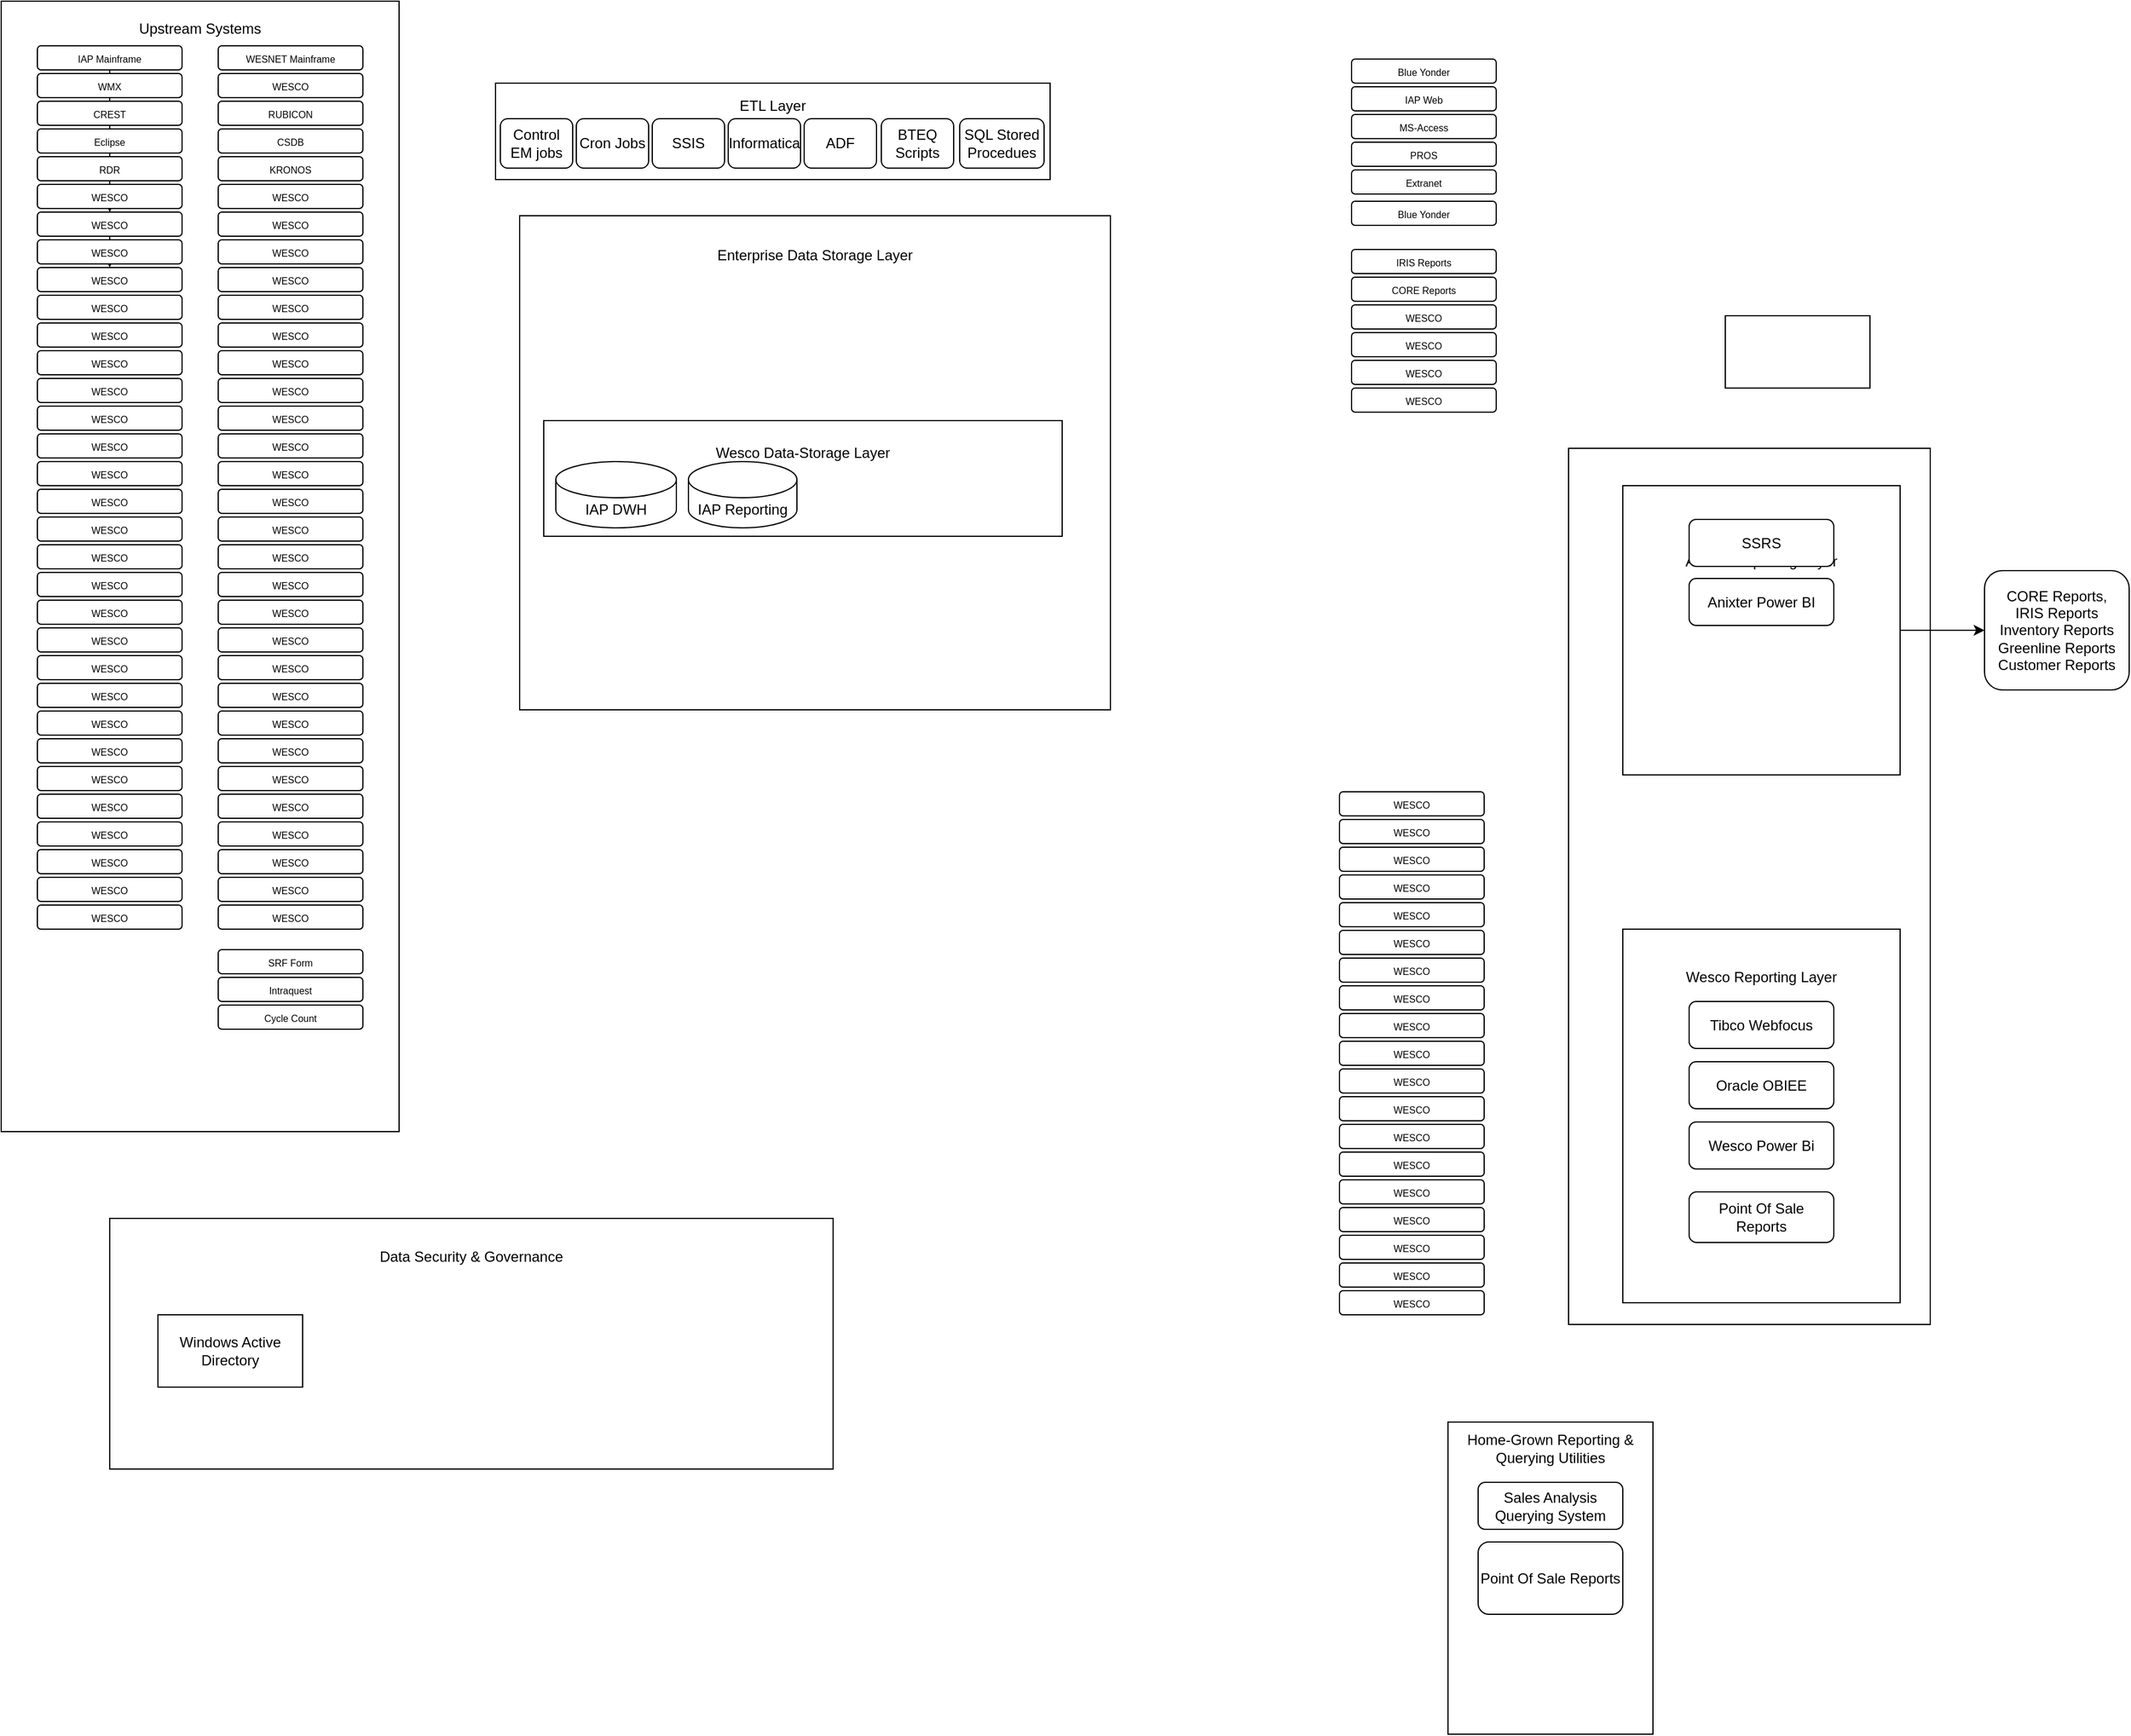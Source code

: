 <mxfile version="21.1.8" type="github">
  <diagram name="Page-1" id="ji-dvn0qjL40lko-ON4k">
    <mxGraphModel dx="2173" dy="845" grid="1" gridSize="10" guides="1" tooltips="1" connect="1" arrows="1" fold="1" page="1" pageScale="1" pageWidth="850" pageHeight="1100" math="0" shadow="0">
      <root>
        <mxCell id="0" />
        <mxCell id="1" parent="0" />
        <mxCell id="LwUS36X5Wv06FeCUHuJ4-10" value="Home-Grown Reporting &amp;amp; Querying Utilities&lt;br&gt;&lt;br&gt;&lt;br&gt;&lt;br&gt;&lt;br&gt;&lt;br&gt;&lt;br&gt;&lt;br&gt;&lt;br&gt;&lt;br&gt;&lt;br&gt;&lt;br&gt;&lt;br&gt;&lt;br&gt;&lt;br&gt;&lt;br&gt;" style="rounded=0;whiteSpace=wrap;html=1;" vertex="1" parent="1">
          <mxGeometry x="1060" y="1221" width="170" height="259" as="geometry" />
        </mxCell>
        <mxCell id="TrwFLLRDorfKgAdVW_bD-265" value="Upstream Systems&lt;br&gt;&lt;br&gt;&lt;br&gt;&lt;br&gt;&lt;br&gt;&lt;br&gt;&lt;br&gt;&lt;br&gt;&lt;br&gt;&lt;br&gt;&lt;br&gt;&lt;br&gt;&lt;br&gt;&lt;br&gt;&lt;br&gt;&lt;br&gt;&lt;br&gt;&lt;br&gt;&lt;br&gt;&lt;br&gt;&lt;br&gt;&lt;br&gt;&lt;br&gt;&lt;br&gt;&lt;br&gt;&lt;br&gt;&lt;br&gt;&lt;br&gt;&lt;br&gt;&lt;br&gt;&lt;br&gt;&lt;br&gt;&lt;br&gt;&lt;br&gt;&lt;br&gt;&lt;br&gt;&lt;br&gt;&lt;br&gt;&lt;br&gt;&lt;br&gt;&lt;br&gt;&lt;br&gt;&lt;br&gt;&lt;br&gt;&lt;br&gt;&lt;br&gt;&lt;br&gt;&lt;br&gt;&lt;br&gt;&lt;br&gt;&lt;br&gt;&lt;br&gt;&lt;br&gt;&lt;br&gt;&lt;br&gt;&lt;br&gt;&lt;br&gt;&lt;br&gt;&lt;br&gt;&lt;br&gt;&lt;br&gt;&lt;br&gt;&lt;br&gt;" style="rounded=0;whiteSpace=wrap;html=1;" parent="1" vertex="1">
          <mxGeometry x="-140" y="42" width="330" height="938" as="geometry" />
        </mxCell>
        <mxCell id="TrwFLLRDorfKgAdVW_bD-64" value="" style="edgeStyle=orthogonalEdgeStyle;rounded=0;orthogonalLoop=1;jettySize=auto;html=1;" parent="1" source="sN8kw6bikd-ZLt6cQEY8-3" target="TrwFLLRDorfKgAdVW_bD-6" edge="1">
          <mxGeometry relative="1" as="geometry" />
        </mxCell>
        <mxCell id="sN8kw6bikd-ZLt6cQEY8-3" value="&lt;font style=&quot;font-size: 8px;&quot;&gt;IAP Mainframe&lt;/font&gt;" style="rounded=1;whiteSpace=wrap;html=1;" parent="1" vertex="1">
          <mxGeometry x="-110" y="79" width="120" height="20" as="geometry" />
        </mxCell>
        <mxCell id="TrwFLLRDorfKgAdVW_bD-1" value="&lt;font style=&quot;font-size: 8px;&quot;&gt;WMX&lt;/font&gt;" style="rounded=1;whiteSpace=wrap;html=1;" parent="1" vertex="1">
          <mxGeometry x="-110" y="102" width="120" height="20" as="geometry" />
        </mxCell>
        <mxCell id="TrwFLLRDorfKgAdVW_bD-65" value="" style="edgeStyle=orthogonalEdgeStyle;rounded=0;orthogonalLoop=1;jettySize=auto;html=1;" parent="1" source="TrwFLLRDorfKgAdVW_bD-2" target="TrwFLLRDorfKgAdVW_bD-8" edge="1">
          <mxGeometry relative="1" as="geometry" />
        </mxCell>
        <mxCell id="TrwFLLRDorfKgAdVW_bD-2" value="&lt;font style=&quot;font-size: 8px;&quot;&gt;CREST&lt;/font&gt;" style="rounded=1;whiteSpace=wrap;html=1;" parent="1" vertex="1">
          <mxGeometry x="-110" y="125" width="120" height="20" as="geometry" />
        </mxCell>
        <mxCell id="TrwFLLRDorfKgAdVW_bD-3" value="&lt;font style=&quot;font-size: 8px;&quot;&gt;Eclipse&lt;/font&gt;" style="rounded=1;whiteSpace=wrap;html=1;" parent="1" vertex="1">
          <mxGeometry x="-110" y="148" width="120" height="20" as="geometry" />
        </mxCell>
        <mxCell id="TrwFLLRDorfKgAdVW_bD-4" value="&lt;font style=&quot;font-size: 8px;&quot;&gt;RDR&lt;/font&gt;" style="rounded=1;whiteSpace=wrap;html=1;" parent="1" vertex="1">
          <mxGeometry x="-110" y="171" width="120" height="20" as="geometry" />
        </mxCell>
        <mxCell id="TrwFLLRDorfKgAdVW_bD-5" value="&lt;font style=&quot;font-size: 8px;&quot;&gt;WESCO&lt;/font&gt;" style="rounded=1;whiteSpace=wrap;html=1;" parent="1" vertex="1">
          <mxGeometry x="-110" y="194" width="120" height="20" as="geometry" />
        </mxCell>
        <mxCell id="TrwFLLRDorfKgAdVW_bD-6" value="&lt;font style=&quot;font-size: 8px;&quot;&gt;WESCO&lt;/font&gt;" style="rounded=1;whiteSpace=wrap;html=1;" parent="1" vertex="1">
          <mxGeometry x="-110" y="217" width="120" height="20" as="geometry" />
        </mxCell>
        <mxCell id="TrwFLLRDorfKgAdVW_bD-7" value="&lt;font style=&quot;font-size: 8px;&quot;&gt;WESCO&lt;/font&gt;" style="rounded=1;whiteSpace=wrap;html=1;" parent="1" vertex="1">
          <mxGeometry x="-110" y="240" width="120" height="20" as="geometry" />
        </mxCell>
        <mxCell id="TrwFLLRDorfKgAdVW_bD-8" value="&lt;font style=&quot;font-size: 8px;&quot;&gt;WESCO&lt;/font&gt;" style="rounded=1;whiteSpace=wrap;html=1;" parent="1" vertex="1">
          <mxGeometry x="-110" y="263" width="120" height="20" as="geometry" />
        </mxCell>
        <mxCell id="TrwFLLRDorfKgAdVW_bD-9" value="&lt;font style=&quot;font-size: 8px;&quot;&gt;WESCO&lt;/font&gt;" style="rounded=1;whiteSpace=wrap;html=1;" parent="1" vertex="1">
          <mxGeometry x="-110" y="286" width="120" height="20" as="geometry" />
        </mxCell>
        <mxCell id="TrwFLLRDorfKgAdVW_bD-10" value="&lt;font style=&quot;font-size: 8px;&quot;&gt;WESCO&lt;/font&gt;" style="rounded=1;whiteSpace=wrap;html=1;" parent="1" vertex="1">
          <mxGeometry x="-110" y="309" width="120" height="20" as="geometry" />
        </mxCell>
        <mxCell id="TrwFLLRDorfKgAdVW_bD-11" value="&lt;font style=&quot;font-size: 8px;&quot;&gt;WESCO&lt;/font&gt;" style="rounded=1;whiteSpace=wrap;html=1;" parent="1" vertex="1">
          <mxGeometry x="-110" y="332" width="120" height="20" as="geometry" />
        </mxCell>
        <mxCell id="TrwFLLRDorfKgAdVW_bD-12" value="&lt;font style=&quot;font-size: 8px;&quot;&gt;WESCO&lt;/font&gt;" style="rounded=1;whiteSpace=wrap;html=1;" parent="1" vertex="1">
          <mxGeometry x="-110" y="355" width="120" height="20" as="geometry" />
        </mxCell>
        <mxCell id="TrwFLLRDorfKgAdVW_bD-13" value="&lt;font style=&quot;font-size: 8px;&quot;&gt;WESCO&lt;/font&gt;" style="rounded=1;whiteSpace=wrap;html=1;" parent="1" vertex="1">
          <mxGeometry x="-110" y="378" width="120" height="20" as="geometry" />
        </mxCell>
        <mxCell id="TrwFLLRDorfKgAdVW_bD-14" value="&lt;font style=&quot;font-size: 8px;&quot;&gt;WESCO&lt;/font&gt;" style="rounded=1;whiteSpace=wrap;html=1;" parent="1" vertex="1">
          <mxGeometry x="-110" y="401" width="120" height="20" as="geometry" />
        </mxCell>
        <mxCell id="TrwFLLRDorfKgAdVW_bD-15" value="&lt;font style=&quot;font-size: 8px;&quot;&gt;WESCO&lt;/font&gt;" style="rounded=1;whiteSpace=wrap;html=1;" parent="1" vertex="1">
          <mxGeometry x="-110" y="424" width="120" height="20" as="geometry" />
        </mxCell>
        <mxCell id="TrwFLLRDorfKgAdVW_bD-16" value="&lt;font style=&quot;font-size: 8px;&quot;&gt;WESCO&lt;/font&gt;" style="rounded=1;whiteSpace=wrap;html=1;" parent="1" vertex="1">
          <mxGeometry x="-110" y="447" width="120" height="20" as="geometry" />
        </mxCell>
        <mxCell id="TrwFLLRDorfKgAdVW_bD-17" value="&lt;font style=&quot;font-size: 8px;&quot;&gt;WESCO&lt;/font&gt;" style="rounded=1;whiteSpace=wrap;html=1;" parent="1" vertex="1">
          <mxGeometry x="-110" y="470" width="120" height="20" as="geometry" />
        </mxCell>
        <mxCell id="TrwFLLRDorfKgAdVW_bD-18" value="&lt;font style=&quot;font-size: 8px;&quot;&gt;WESCO&lt;/font&gt;" style="rounded=1;whiteSpace=wrap;html=1;" parent="1" vertex="1">
          <mxGeometry x="-110" y="493" width="120" height="20" as="geometry" />
        </mxCell>
        <mxCell id="TrwFLLRDorfKgAdVW_bD-19" value="&lt;font style=&quot;font-size: 8px;&quot;&gt;WESCO&lt;/font&gt;" style="rounded=1;whiteSpace=wrap;html=1;" parent="1" vertex="1">
          <mxGeometry x="-110" y="516" width="120" height="20" as="geometry" />
        </mxCell>
        <mxCell id="TrwFLLRDorfKgAdVW_bD-20" value="&lt;font style=&quot;font-size: 8px;&quot;&gt;WESCO&lt;/font&gt;" style="rounded=1;whiteSpace=wrap;html=1;" parent="1" vertex="1">
          <mxGeometry x="-110" y="539" width="120" height="20" as="geometry" />
        </mxCell>
        <mxCell id="TrwFLLRDorfKgAdVW_bD-21" value="&lt;font style=&quot;font-size: 8px;&quot;&gt;WESCO&lt;/font&gt;" style="rounded=1;whiteSpace=wrap;html=1;" parent="1" vertex="1">
          <mxGeometry x="-110" y="562" width="120" height="20" as="geometry" />
        </mxCell>
        <mxCell id="TrwFLLRDorfKgAdVW_bD-22" value="&lt;font style=&quot;font-size: 8px;&quot;&gt;WESCO&lt;/font&gt;" style="rounded=1;whiteSpace=wrap;html=1;" parent="1" vertex="1">
          <mxGeometry x="-110" y="585" width="120" height="20" as="geometry" />
        </mxCell>
        <mxCell id="TrwFLLRDorfKgAdVW_bD-23" value="&lt;font style=&quot;font-size: 8px;&quot;&gt;WESCO&lt;/font&gt;" style="rounded=1;whiteSpace=wrap;html=1;" parent="1" vertex="1">
          <mxGeometry x="-110" y="608" width="120" height="20" as="geometry" />
        </mxCell>
        <mxCell id="TrwFLLRDorfKgAdVW_bD-24" value="&lt;font style=&quot;font-size: 8px;&quot;&gt;WESCO&lt;/font&gt;" style="rounded=1;whiteSpace=wrap;html=1;" parent="1" vertex="1">
          <mxGeometry x="-110" y="631" width="120" height="20" as="geometry" />
        </mxCell>
        <mxCell id="TrwFLLRDorfKgAdVW_bD-25" value="&lt;font style=&quot;font-size: 8px;&quot;&gt;WESCO&lt;/font&gt;" style="rounded=1;whiteSpace=wrap;html=1;" parent="1" vertex="1">
          <mxGeometry x="-110" y="654" width="120" height="20" as="geometry" />
        </mxCell>
        <mxCell id="TrwFLLRDorfKgAdVW_bD-26" value="&lt;font style=&quot;font-size: 8px;&quot;&gt;WESCO&lt;/font&gt;" style="rounded=1;whiteSpace=wrap;html=1;" parent="1" vertex="1">
          <mxGeometry x="-110" y="677" width="120" height="20" as="geometry" />
        </mxCell>
        <mxCell id="TrwFLLRDorfKgAdVW_bD-27" value="&lt;font style=&quot;font-size: 8px;&quot;&gt;WESCO&lt;/font&gt;" style="rounded=1;whiteSpace=wrap;html=1;" parent="1" vertex="1">
          <mxGeometry x="-110" y="700" width="120" height="20" as="geometry" />
        </mxCell>
        <mxCell id="TrwFLLRDorfKgAdVW_bD-28" value="&lt;font style=&quot;font-size: 8px;&quot;&gt;WESCO&lt;/font&gt;" style="rounded=1;whiteSpace=wrap;html=1;" parent="1" vertex="1">
          <mxGeometry x="-110" y="723" width="120" height="20" as="geometry" />
        </mxCell>
        <mxCell id="TrwFLLRDorfKgAdVW_bD-29" value="&lt;font style=&quot;font-size: 8px;&quot;&gt;WESCO&lt;/font&gt;" style="rounded=1;whiteSpace=wrap;html=1;" parent="1" vertex="1">
          <mxGeometry x="-110" y="746" width="120" height="20" as="geometry" />
        </mxCell>
        <mxCell id="TrwFLLRDorfKgAdVW_bD-30" value="&lt;font style=&quot;font-size: 8px;&quot;&gt;WESCO&lt;/font&gt;" style="rounded=1;whiteSpace=wrap;html=1;" parent="1" vertex="1">
          <mxGeometry x="-110" y="769" width="120" height="20" as="geometry" />
        </mxCell>
        <mxCell id="TrwFLLRDorfKgAdVW_bD-31" value="&lt;font style=&quot;font-size: 8px;&quot;&gt;WESCO&lt;/font&gt;" style="rounded=1;whiteSpace=wrap;html=1;" parent="1" vertex="1">
          <mxGeometry x="-110" y="792" width="120" height="20" as="geometry" />
        </mxCell>
        <mxCell id="TrwFLLRDorfKgAdVW_bD-32" value="&lt;font style=&quot;font-size: 8px;&quot;&gt;WESNET Mainframe&lt;/font&gt;" style="rounded=1;whiteSpace=wrap;html=1;" parent="1" vertex="1">
          <mxGeometry x="40" y="79" width="120" height="20" as="geometry" />
        </mxCell>
        <mxCell id="TrwFLLRDorfKgAdVW_bD-33" value="&lt;font style=&quot;font-size: 8px;&quot;&gt;WESCO&lt;/font&gt;" style="rounded=1;whiteSpace=wrap;html=1;" parent="1" vertex="1">
          <mxGeometry x="40" y="102" width="120" height="20" as="geometry" />
        </mxCell>
        <mxCell id="TrwFLLRDorfKgAdVW_bD-34" value="&lt;font style=&quot;font-size: 8px;&quot;&gt;RUBICON&lt;/font&gt;" style="rounded=1;whiteSpace=wrap;html=1;" parent="1" vertex="1">
          <mxGeometry x="40" y="125" width="120" height="20" as="geometry" />
        </mxCell>
        <mxCell id="TrwFLLRDorfKgAdVW_bD-35" value="&lt;font style=&quot;font-size: 8px;&quot;&gt;CSDB&lt;/font&gt;" style="rounded=1;whiteSpace=wrap;html=1;" parent="1" vertex="1">
          <mxGeometry x="40" y="148" width="120" height="20" as="geometry" />
        </mxCell>
        <mxCell id="TrwFLLRDorfKgAdVW_bD-36" value="&lt;font style=&quot;font-size: 8px;&quot;&gt;KRONOS&lt;/font&gt;" style="rounded=1;whiteSpace=wrap;html=1;" parent="1" vertex="1">
          <mxGeometry x="40" y="171" width="120" height="20" as="geometry" />
        </mxCell>
        <mxCell id="TrwFLLRDorfKgAdVW_bD-37" value="&lt;font style=&quot;font-size: 8px;&quot;&gt;WESCO&lt;/font&gt;" style="rounded=1;whiteSpace=wrap;html=1;" parent="1" vertex="1">
          <mxGeometry x="40" y="194" width="120" height="20" as="geometry" />
        </mxCell>
        <mxCell id="TrwFLLRDorfKgAdVW_bD-38" value="&lt;font style=&quot;font-size: 8px;&quot;&gt;WESCO&lt;/font&gt;" style="rounded=1;whiteSpace=wrap;html=1;" parent="1" vertex="1">
          <mxGeometry x="40" y="217" width="120" height="20" as="geometry" />
        </mxCell>
        <mxCell id="TrwFLLRDorfKgAdVW_bD-39" value="&lt;font style=&quot;font-size: 8px;&quot;&gt;WESCO&lt;/font&gt;" style="rounded=1;whiteSpace=wrap;html=1;" parent="1" vertex="1">
          <mxGeometry x="40" y="240" width="120" height="20" as="geometry" />
        </mxCell>
        <mxCell id="TrwFLLRDorfKgAdVW_bD-40" value="&lt;font style=&quot;font-size: 8px;&quot;&gt;WESCO&lt;/font&gt;" style="rounded=1;whiteSpace=wrap;html=1;" parent="1" vertex="1">
          <mxGeometry x="40" y="263" width="120" height="20" as="geometry" />
        </mxCell>
        <mxCell id="TrwFLLRDorfKgAdVW_bD-41" value="&lt;font style=&quot;font-size: 8px;&quot;&gt;WESCO&lt;/font&gt;" style="rounded=1;whiteSpace=wrap;html=1;" parent="1" vertex="1">
          <mxGeometry x="40" y="286" width="120" height="20" as="geometry" />
        </mxCell>
        <mxCell id="TrwFLLRDorfKgAdVW_bD-42" value="&lt;font style=&quot;font-size: 8px;&quot;&gt;WESCO&lt;/font&gt;" style="rounded=1;whiteSpace=wrap;html=1;" parent="1" vertex="1">
          <mxGeometry x="40" y="309" width="120" height="20" as="geometry" />
        </mxCell>
        <mxCell id="TrwFLLRDorfKgAdVW_bD-43" value="&lt;font style=&quot;font-size: 8px;&quot;&gt;WESCO&lt;/font&gt;" style="rounded=1;whiteSpace=wrap;html=1;" parent="1" vertex="1">
          <mxGeometry x="40" y="332" width="120" height="20" as="geometry" />
        </mxCell>
        <mxCell id="TrwFLLRDorfKgAdVW_bD-44" value="&lt;font style=&quot;font-size: 8px;&quot;&gt;WESCO&lt;/font&gt;" style="rounded=1;whiteSpace=wrap;html=1;" parent="1" vertex="1">
          <mxGeometry x="40" y="355" width="120" height="20" as="geometry" />
        </mxCell>
        <mxCell id="TrwFLLRDorfKgAdVW_bD-45" value="&lt;font style=&quot;font-size: 8px;&quot;&gt;WESCO&lt;/font&gt;" style="rounded=1;whiteSpace=wrap;html=1;" parent="1" vertex="1">
          <mxGeometry x="40" y="378" width="120" height="20" as="geometry" />
        </mxCell>
        <mxCell id="TrwFLLRDorfKgAdVW_bD-46" value="&lt;font style=&quot;font-size: 8px;&quot;&gt;WESCO&lt;/font&gt;" style="rounded=1;whiteSpace=wrap;html=1;" parent="1" vertex="1">
          <mxGeometry x="40" y="401" width="120" height="20" as="geometry" />
        </mxCell>
        <mxCell id="TrwFLLRDorfKgAdVW_bD-47" value="&lt;font style=&quot;font-size: 8px;&quot;&gt;WESCO&lt;/font&gt;" style="rounded=1;whiteSpace=wrap;html=1;" parent="1" vertex="1">
          <mxGeometry x="40" y="424" width="120" height="20" as="geometry" />
        </mxCell>
        <mxCell id="TrwFLLRDorfKgAdVW_bD-48" value="&lt;font style=&quot;font-size: 8px;&quot;&gt;WESCO&lt;/font&gt;" style="rounded=1;whiteSpace=wrap;html=1;" parent="1" vertex="1">
          <mxGeometry x="40" y="447" width="120" height="20" as="geometry" />
        </mxCell>
        <mxCell id="TrwFLLRDorfKgAdVW_bD-49" value="&lt;font style=&quot;font-size: 8px;&quot;&gt;WESCO&lt;/font&gt;" style="rounded=1;whiteSpace=wrap;html=1;" parent="1" vertex="1">
          <mxGeometry x="40" y="470" width="120" height="20" as="geometry" />
        </mxCell>
        <mxCell id="TrwFLLRDorfKgAdVW_bD-50" value="&lt;font style=&quot;font-size: 8px;&quot;&gt;WESCO&lt;/font&gt;" style="rounded=1;whiteSpace=wrap;html=1;" parent="1" vertex="1">
          <mxGeometry x="40" y="493" width="120" height="20" as="geometry" />
        </mxCell>
        <mxCell id="TrwFLLRDorfKgAdVW_bD-51" value="&lt;font style=&quot;font-size: 8px;&quot;&gt;WESCO&lt;/font&gt;" style="rounded=1;whiteSpace=wrap;html=1;" parent="1" vertex="1">
          <mxGeometry x="40" y="516" width="120" height="20" as="geometry" />
        </mxCell>
        <mxCell id="TrwFLLRDorfKgAdVW_bD-52" value="&lt;font style=&quot;font-size: 8px;&quot;&gt;WESCO&lt;/font&gt;" style="rounded=1;whiteSpace=wrap;html=1;" parent="1" vertex="1">
          <mxGeometry x="40" y="539" width="120" height="20" as="geometry" />
        </mxCell>
        <mxCell id="TrwFLLRDorfKgAdVW_bD-53" value="&lt;font style=&quot;font-size: 8px;&quot;&gt;WESCO&lt;/font&gt;" style="rounded=1;whiteSpace=wrap;html=1;" parent="1" vertex="1">
          <mxGeometry x="40" y="562" width="120" height="20" as="geometry" />
        </mxCell>
        <mxCell id="TrwFLLRDorfKgAdVW_bD-54" value="&lt;font style=&quot;font-size: 8px;&quot;&gt;WESCO&lt;/font&gt;" style="rounded=1;whiteSpace=wrap;html=1;" parent="1" vertex="1">
          <mxGeometry x="40" y="585" width="120" height="20" as="geometry" />
        </mxCell>
        <mxCell id="TrwFLLRDorfKgAdVW_bD-55" value="&lt;font style=&quot;font-size: 8px;&quot;&gt;WESCO&lt;/font&gt;" style="rounded=1;whiteSpace=wrap;html=1;" parent="1" vertex="1">
          <mxGeometry x="40" y="608" width="120" height="20" as="geometry" />
        </mxCell>
        <mxCell id="TrwFLLRDorfKgAdVW_bD-56" value="&lt;font style=&quot;font-size: 8px;&quot;&gt;WESCO&lt;/font&gt;" style="rounded=1;whiteSpace=wrap;html=1;" parent="1" vertex="1">
          <mxGeometry x="40" y="631" width="120" height="20" as="geometry" />
        </mxCell>
        <mxCell id="TrwFLLRDorfKgAdVW_bD-57" value="&lt;font style=&quot;font-size: 8px;&quot;&gt;WESCO&lt;/font&gt;" style="rounded=1;whiteSpace=wrap;html=1;" parent="1" vertex="1">
          <mxGeometry x="40" y="654" width="120" height="20" as="geometry" />
        </mxCell>
        <mxCell id="TrwFLLRDorfKgAdVW_bD-58" value="&lt;font style=&quot;font-size: 8px;&quot;&gt;WESCO&lt;/font&gt;" style="rounded=1;whiteSpace=wrap;html=1;" parent="1" vertex="1">
          <mxGeometry x="40" y="677" width="120" height="20" as="geometry" />
        </mxCell>
        <mxCell id="TrwFLLRDorfKgAdVW_bD-59" value="&lt;font style=&quot;font-size: 8px;&quot;&gt;WESCO&lt;/font&gt;" style="rounded=1;whiteSpace=wrap;html=1;" parent="1" vertex="1">
          <mxGeometry x="40" y="700" width="120" height="20" as="geometry" />
        </mxCell>
        <mxCell id="TrwFLLRDorfKgAdVW_bD-60" value="&lt;font style=&quot;font-size: 8px;&quot;&gt;WESCO&lt;/font&gt;" style="rounded=1;whiteSpace=wrap;html=1;" parent="1" vertex="1">
          <mxGeometry x="40" y="723" width="120" height="20" as="geometry" />
        </mxCell>
        <mxCell id="TrwFLLRDorfKgAdVW_bD-61" value="&lt;font style=&quot;font-size: 8px;&quot;&gt;WESCO&lt;/font&gt;" style="rounded=1;whiteSpace=wrap;html=1;" parent="1" vertex="1">
          <mxGeometry x="40" y="746" width="120" height="20" as="geometry" />
        </mxCell>
        <mxCell id="TrwFLLRDorfKgAdVW_bD-62" value="&lt;font style=&quot;font-size: 8px;&quot;&gt;WESCO&lt;/font&gt;" style="rounded=1;whiteSpace=wrap;html=1;" parent="1" vertex="1">
          <mxGeometry x="40" y="769" width="120" height="20" as="geometry" />
        </mxCell>
        <mxCell id="TrwFLLRDorfKgAdVW_bD-63" value="&lt;font style=&quot;font-size: 8px;&quot;&gt;WESCO&lt;/font&gt;" style="rounded=1;whiteSpace=wrap;html=1;" parent="1" vertex="1">
          <mxGeometry x="40" y="792" width="120" height="20" as="geometry" />
        </mxCell>
        <mxCell id="TrwFLLRDorfKgAdVW_bD-196" value="&lt;font style=&quot;font-size: 8px;&quot;&gt;Blue Yonder&lt;/font&gt;" style="rounded=1;whiteSpace=wrap;html=1;" parent="1" vertex="1">
          <mxGeometry x="980" y="90" width="120" height="20" as="geometry" />
        </mxCell>
        <mxCell id="TrwFLLRDorfKgAdVW_bD-197" value="&lt;font style=&quot;font-size: 8px;&quot;&gt;IAP Web&lt;/font&gt;" style="rounded=1;whiteSpace=wrap;html=1;" parent="1" vertex="1">
          <mxGeometry x="980" y="113" width="120" height="20" as="geometry" />
        </mxCell>
        <mxCell id="TrwFLLRDorfKgAdVW_bD-198" value="&lt;font style=&quot;font-size: 8px;&quot;&gt;MS-Access&lt;/font&gt;" style="rounded=1;whiteSpace=wrap;html=1;" parent="1" vertex="1">
          <mxGeometry x="980" y="136" width="120" height="20" as="geometry" />
        </mxCell>
        <mxCell id="TrwFLLRDorfKgAdVW_bD-199" value="&lt;font style=&quot;font-size: 8px;&quot;&gt;PROS&lt;/font&gt;" style="rounded=1;whiteSpace=wrap;html=1;" parent="1" vertex="1">
          <mxGeometry x="980" y="159" width="120" height="20" as="geometry" />
        </mxCell>
        <mxCell id="TrwFLLRDorfKgAdVW_bD-200" value="&lt;font style=&quot;font-size: 8px;&quot;&gt;Extranet&lt;/font&gt;" style="rounded=1;whiteSpace=wrap;html=1;" parent="1" vertex="1">
          <mxGeometry x="980" y="182" width="120" height="20" as="geometry" />
        </mxCell>
        <mxCell id="TrwFLLRDorfKgAdVW_bD-201" value="&lt;font style=&quot;font-size: 8px;&quot;&gt;SRF Form&lt;/font&gt;" style="rounded=1;whiteSpace=wrap;html=1;" parent="1" vertex="1">
          <mxGeometry x="40" y="829" width="120" height="20" as="geometry" />
        </mxCell>
        <mxCell id="TrwFLLRDorfKgAdVW_bD-202" value="&lt;font style=&quot;font-size: 8px;&quot;&gt;Intraquest&lt;/font&gt;" style="rounded=1;whiteSpace=wrap;html=1;" parent="1" vertex="1">
          <mxGeometry x="40" y="852" width="120" height="20" as="geometry" />
        </mxCell>
        <mxCell id="TrwFLLRDorfKgAdVW_bD-203" value="&lt;font style=&quot;font-size: 8px;&quot;&gt;Cycle Count&lt;/font&gt;" style="rounded=1;whiteSpace=wrap;html=1;" parent="1" vertex="1">
          <mxGeometry x="40" y="875" width="120" height="20" as="geometry" />
        </mxCell>
        <object label="&lt;font style=&quot;font-size: 8px;&quot;&gt;IRIS Reports&lt;/font&gt;" Info="IRIS Reports is very important for Warehouse Management. These are used by internal warehouse management team as well as some reports directly goto customers. The files for IRIS reports are built in SSRS. The stored procedures are used to built the data and then the SSRS is used to create the reports as well as it is used to send it. The reports are triggered through Control-EM jobs. A total of 2423 reports are present in SSRS." id="TrwFLLRDorfKgAdVW_bD-204">
          <mxCell style="rounded=1;whiteSpace=wrap;html=1;" parent="1" vertex="1">
            <mxGeometry x="980" y="248" width="120" height="20" as="geometry" />
          </mxCell>
        </object>
        <mxCell id="TrwFLLRDorfKgAdVW_bD-205" value="&lt;font style=&quot;font-size: 8px;&quot;&gt;CORE Reports&lt;/font&gt;" style="rounded=1;whiteSpace=wrap;html=1;" parent="1" vertex="1">
          <mxGeometry x="980" y="271" width="120" height="20" as="geometry" />
        </mxCell>
        <mxCell id="TrwFLLRDorfKgAdVW_bD-206" value="&lt;font style=&quot;font-size: 8px;&quot;&gt;WESCO&lt;/font&gt;" style="rounded=1;whiteSpace=wrap;html=1;" parent="1" vertex="1">
          <mxGeometry x="980" y="294" width="120" height="20" as="geometry" />
        </mxCell>
        <mxCell id="TrwFLLRDorfKgAdVW_bD-207" value="&lt;font style=&quot;font-size: 8px;&quot;&gt;WESCO&lt;/font&gt;" style="rounded=1;whiteSpace=wrap;html=1;" parent="1" vertex="1">
          <mxGeometry x="980" y="317" width="120" height="20" as="geometry" />
        </mxCell>
        <mxCell id="TrwFLLRDorfKgAdVW_bD-208" value="&lt;font style=&quot;font-size: 8px;&quot;&gt;WESCO&lt;/font&gt;" style="rounded=1;whiteSpace=wrap;html=1;" parent="1" vertex="1">
          <mxGeometry x="980" y="340" width="120" height="20" as="geometry" />
        </mxCell>
        <mxCell id="TrwFLLRDorfKgAdVW_bD-209" value="&lt;font style=&quot;font-size: 8px;&quot;&gt;WESCO&lt;/font&gt;" style="rounded=1;whiteSpace=wrap;html=1;" parent="1" vertex="1">
          <mxGeometry x="980" y="363" width="120" height="20" as="geometry" />
        </mxCell>
        <mxCell id="TrwFLLRDorfKgAdVW_bD-210" value="&lt;font style=&quot;font-size: 8px;&quot;&gt;WESCO&lt;/font&gt;" style="rounded=1;whiteSpace=wrap;html=1;" parent="1" vertex="1">
          <mxGeometry x="970" y="698" width="120" height="20" as="geometry" />
        </mxCell>
        <mxCell id="TrwFLLRDorfKgAdVW_bD-211" value="&lt;font style=&quot;font-size: 8px;&quot;&gt;WESCO&lt;/font&gt;" style="rounded=1;whiteSpace=wrap;html=1;" parent="1" vertex="1">
          <mxGeometry x="970" y="721" width="120" height="20" as="geometry" />
        </mxCell>
        <mxCell id="TrwFLLRDorfKgAdVW_bD-212" value="&lt;font style=&quot;font-size: 8px;&quot;&gt;WESCO&lt;/font&gt;" style="rounded=1;whiteSpace=wrap;html=1;" parent="1" vertex="1">
          <mxGeometry x="970" y="744" width="120" height="20" as="geometry" />
        </mxCell>
        <mxCell id="TrwFLLRDorfKgAdVW_bD-213" value="&lt;font style=&quot;font-size: 8px;&quot;&gt;WESCO&lt;/font&gt;" style="rounded=1;whiteSpace=wrap;html=1;" parent="1" vertex="1">
          <mxGeometry x="970" y="767" width="120" height="20" as="geometry" />
        </mxCell>
        <mxCell id="TrwFLLRDorfKgAdVW_bD-214" value="&lt;font style=&quot;font-size: 8px;&quot;&gt;WESCO&lt;/font&gt;" style="rounded=1;whiteSpace=wrap;html=1;" parent="1" vertex="1">
          <mxGeometry x="970" y="790" width="120" height="20" as="geometry" />
        </mxCell>
        <mxCell id="TrwFLLRDorfKgAdVW_bD-215" value="&lt;font style=&quot;font-size: 8px;&quot;&gt;WESCO&lt;/font&gt;" style="rounded=1;whiteSpace=wrap;html=1;" parent="1" vertex="1">
          <mxGeometry x="970" y="813" width="120" height="20" as="geometry" />
        </mxCell>
        <mxCell id="TrwFLLRDorfKgAdVW_bD-216" value="&lt;font style=&quot;font-size: 8px;&quot;&gt;WESCO&lt;/font&gt;" style="rounded=1;whiteSpace=wrap;html=1;" parent="1" vertex="1">
          <mxGeometry x="970" y="836" width="120" height="20" as="geometry" />
        </mxCell>
        <mxCell id="TrwFLLRDorfKgAdVW_bD-217" value="&lt;font style=&quot;font-size: 8px;&quot;&gt;WESCO&lt;/font&gt;" style="rounded=1;whiteSpace=wrap;html=1;" parent="1" vertex="1">
          <mxGeometry x="970" y="859" width="120" height="20" as="geometry" />
        </mxCell>
        <mxCell id="TrwFLLRDorfKgAdVW_bD-218" value="&lt;font style=&quot;font-size: 8px;&quot;&gt;WESCO&lt;/font&gt;" style="rounded=1;whiteSpace=wrap;html=1;" parent="1" vertex="1">
          <mxGeometry x="970" y="882" width="120" height="20" as="geometry" />
        </mxCell>
        <mxCell id="TrwFLLRDorfKgAdVW_bD-219" value="&lt;font style=&quot;font-size: 8px;&quot;&gt;WESCO&lt;/font&gt;" style="rounded=1;whiteSpace=wrap;html=1;" parent="1" vertex="1">
          <mxGeometry x="970" y="905" width="120" height="20" as="geometry" />
        </mxCell>
        <mxCell id="TrwFLLRDorfKgAdVW_bD-220" value="&lt;font style=&quot;font-size: 8px;&quot;&gt;WESCO&lt;/font&gt;" style="rounded=1;whiteSpace=wrap;html=1;" parent="1" vertex="1">
          <mxGeometry x="970" y="928" width="120" height="20" as="geometry" />
        </mxCell>
        <mxCell id="TrwFLLRDorfKgAdVW_bD-221" value="&lt;font style=&quot;font-size: 8px;&quot;&gt;WESCO&lt;/font&gt;" style="rounded=1;whiteSpace=wrap;html=1;" parent="1" vertex="1">
          <mxGeometry x="970" y="951" width="120" height="20" as="geometry" />
        </mxCell>
        <mxCell id="TrwFLLRDorfKgAdVW_bD-222" value="&lt;font style=&quot;font-size: 8px;&quot;&gt;WESCO&lt;/font&gt;" style="rounded=1;whiteSpace=wrap;html=1;" parent="1" vertex="1">
          <mxGeometry x="970" y="974" width="120" height="20" as="geometry" />
        </mxCell>
        <mxCell id="TrwFLLRDorfKgAdVW_bD-223" value="&lt;font style=&quot;font-size: 8px;&quot;&gt;WESCO&lt;/font&gt;" style="rounded=1;whiteSpace=wrap;html=1;" parent="1" vertex="1">
          <mxGeometry x="970" y="997" width="120" height="20" as="geometry" />
        </mxCell>
        <mxCell id="TrwFLLRDorfKgAdVW_bD-224" value="&lt;font style=&quot;font-size: 8px;&quot;&gt;WESCO&lt;/font&gt;" style="rounded=1;whiteSpace=wrap;html=1;" parent="1" vertex="1">
          <mxGeometry x="970" y="1020" width="120" height="20" as="geometry" />
        </mxCell>
        <mxCell id="TrwFLLRDorfKgAdVW_bD-225" value="&lt;font style=&quot;font-size: 8px;&quot;&gt;WESCO&lt;/font&gt;" style="rounded=1;whiteSpace=wrap;html=1;" parent="1" vertex="1">
          <mxGeometry x="970" y="1043" width="120" height="20" as="geometry" />
        </mxCell>
        <mxCell id="TrwFLLRDorfKgAdVW_bD-226" value="&lt;font style=&quot;font-size: 8px;&quot;&gt;WESCO&lt;/font&gt;" style="rounded=1;whiteSpace=wrap;html=1;" parent="1" vertex="1">
          <mxGeometry x="970" y="1066" width="120" height="20" as="geometry" />
        </mxCell>
        <mxCell id="TrwFLLRDorfKgAdVW_bD-227" value="&lt;font style=&quot;font-size: 8px;&quot;&gt;WESCO&lt;/font&gt;" style="rounded=1;whiteSpace=wrap;html=1;" parent="1" vertex="1">
          <mxGeometry x="970" y="1089" width="120" height="20" as="geometry" />
        </mxCell>
        <mxCell id="TrwFLLRDorfKgAdVW_bD-228" value="&lt;font style=&quot;font-size: 8px;&quot;&gt;WESCO&lt;/font&gt;" style="rounded=1;whiteSpace=wrap;html=1;" parent="1" vertex="1">
          <mxGeometry x="970" y="1112" width="120" height="20" as="geometry" />
        </mxCell>
        <mxCell id="TrwFLLRDorfKgAdVW_bD-234" value="&lt;font style=&quot;font-size: 8px;&quot;&gt;Blue Yonder&lt;/font&gt;" style="rounded=1;whiteSpace=wrap;html=1;" parent="1" vertex="1">
          <mxGeometry x="980" y="208" width="120" height="20" as="geometry" />
        </mxCell>
        <mxCell id="TrwFLLRDorfKgAdVW_bD-250" value="" style="group" parent="1" vertex="1" connectable="0">
          <mxGeometry x="270" y="110" width="460" height="80" as="geometry" />
        </mxCell>
        <object label="ETL Layer&lt;br&gt;&lt;br&gt;&lt;br&gt;&lt;br&gt;" Name="ETL Layer" Info="There are multiple technologies which forms the ETL layer for the data platform. For Anixter, it is the SQL Stored Procedures as well as SSIS packages which are mostly used to perform ETL. Control-EM is used as a workflow scheduler." id="TrwFLLRDorfKgAdVW_bD-243">
          <mxCell style="rounded=0;whiteSpace=wrap;html=1;" parent="TrwFLLRDorfKgAdVW_bD-250" vertex="1">
            <mxGeometry width="460" height="80" as="geometry" />
          </mxCell>
        </object>
        <mxCell id="TrwFLLRDorfKgAdVW_bD-242" value="Control&lt;br&gt;EM jobs" style="rounded=1;whiteSpace=wrap;html=1;" parent="TrwFLLRDorfKgAdVW_bD-250" vertex="1">
          <mxGeometry x="4" y="29.5" width="60" height="41" as="geometry" />
        </mxCell>
        <mxCell id="TrwFLLRDorfKgAdVW_bD-244" value="Cron Jobs" style="rounded=1;whiteSpace=wrap;html=1;" parent="TrwFLLRDorfKgAdVW_bD-250" vertex="1">
          <mxGeometry x="67" y="29.5" width="60" height="41" as="geometry" />
        </mxCell>
        <mxCell id="TrwFLLRDorfKgAdVW_bD-245" value="SSIS" style="rounded=1;whiteSpace=wrap;html=1;" parent="TrwFLLRDorfKgAdVW_bD-250" vertex="1">
          <mxGeometry x="130" y="29.5" width="60" height="41" as="geometry" />
        </mxCell>
        <mxCell id="TrwFLLRDorfKgAdVW_bD-246" value="Informatica" style="rounded=1;whiteSpace=wrap;html=1;" parent="TrwFLLRDorfKgAdVW_bD-250" vertex="1">
          <mxGeometry x="193" y="29.5" width="60" height="41" as="geometry" />
        </mxCell>
        <mxCell id="TrwFLLRDorfKgAdVW_bD-247" value="ADF" style="rounded=1;whiteSpace=wrap;html=1;" parent="TrwFLLRDorfKgAdVW_bD-250" vertex="1">
          <mxGeometry x="256" y="29.5" width="60" height="41" as="geometry" />
        </mxCell>
        <mxCell id="TrwFLLRDorfKgAdVW_bD-248" value="BTEQ Scripts" style="rounded=1;whiteSpace=wrap;html=1;" parent="TrwFLLRDorfKgAdVW_bD-250" vertex="1">
          <mxGeometry x="320" y="29.5" width="60" height="41" as="geometry" />
        </mxCell>
        <mxCell id="TrwFLLRDorfKgAdVW_bD-249" value="SQL Stored Procedues" style="rounded=1;whiteSpace=wrap;html=1;" parent="TrwFLLRDorfKgAdVW_bD-250" vertex="1">
          <mxGeometry x="385" y="29.5" width="70" height="41" as="geometry" />
        </mxCell>
        <mxCell id="TrwFLLRDorfKgAdVW_bD-257" value="" style="group" parent="1" vertex="1" connectable="0">
          <mxGeometry x="330" y="520" width="430" height="96" as="geometry" />
        </mxCell>
        <mxCell id="TrwFLLRDorfKgAdVW_bD-258" value="Target Enterprise Data Platform Data Storage Layer&lt;br&gt;&lt;br&gt;&lt;br&gt;&lt;br&gt;" style="rounded=0;whiteSpace=wrap;html=1;" parent="TrwFLLRDorfKgAdVW_bD-257" vertex="1">
          <mxGeometry width="430" height="96" as="geometry" />
        </mxCell>
        <mxCell id="TrwFLLRDorfKgAdVW_bD-259" value="IAP Reporting" style="shape=cylinder3;whiteSpace=wrap;html=1;boundedLbl=1;backgroundOutline=1;size=15;" parent="TrwFLLRDorfKgAdVW_bD-257" vertex="1">
          <mxGeometry x="120" y="34" width="90" height="55" as="geometry" />
        </mxCell>
        <mxCell id="TrwFLLRDorfKgAdVW_bD-260" value="IAP DWH" style="shape=cylinder3;whiteSpace=wrap;html=1;boundedLbl=1;backgroundOutline=1;size=15;" parent="TrwFLLRDorfKgAdVW_bD-257" vertex="1">
          <mxGeometry x="10" y="34" width="100" height="55" as="geometry" />
        </mxCell>
        <mxCell id="TrwFLLRDorfKgAdVW_bD-252" value="" style="group" parent="1" vertex="1" connectable="0">
          <mxGeometry x="330" y="260" width="430" height="96" as="geometry" />
        </mxCell>
        <mxCell id="TrwFLLRDorfKgAdVW_bD-238" value="Anixter Data-Storage Layer&lt;br&gt;&lt;br&gt;&lt;br&gt;&lt;br&gt;&lt;br&gt;" style="rounded=0;whiteSpace=wrap;html=1;" parent="TrwFLLRDorfKgAdVW_bD-252" vertex="1">
          <mxGeometry width="430" height="96" as="geometry" />
        </mxCell>
        <mxCell id="TrwFLLRDorfKgAdVW_bD-230" value="IAP Reporting" style="shape=cylinder3;whiteSpace=wrap;html=1;boundedLbl=1;backgroundOutline=1;size=15;" parent="TrwFLLRDorfKgAdVW_bD-252" vertex="1">
          <mxGeometry x="120" y="34" width="90" height="55" as="geometry" />
        </mxCell>
        <mxCell id="TrwFLLRDorfKgAdVW_bD-232" value="IAP DWH" style="shape=cylinder3;whiteSpace=wrap;html=1;boundedLbl=1;backgroundOutline=1;size=15;" parent="TrwFLLRDorfKgAdVW_bD-252" vertex="1">
          <mxGeometry x="10" y="34" width="100" height="55" as="geometry" />
        </mxCell>
        <mxCell id="TrwFLLRDorfKgAdVW_bD-267" value="" style="rounded=0;whiteSpace=wrap;html=1;" parent="1" vertex="1">
          <mxGeometry x="1290" y="303" width="120" height="60" as="geometry" />
        </mxCell>
        <mxCell id="TrwFLLRDorfKgAdVW_bD-268" value="Data Security &amp;amp; Governance&lt;br&gt;&lt;br&gt;&lt;br&gt;&lt;br&gt;&lt;br&gt;&lt;br&gt;&lt;br&gt;&lt;br&gt;&lt;br&gt;&lt;br&gt;&lt;br&gt;" style="rounded=0;whiteSpace=wrap;html=1;" parent="1" vertex="1">
          <mxGeometry x="-50" y="1052" width="600" height="208" as="geometry" />
        </mxCell>
        <mxCell id="TrwFLLRDorfKgAdVW_bD-269" value="Windows Active Directory" style="rounded=0;whiteSpace=wrap;html=1;" parent="1" vertex="1">
          <mxGeometry x="-10" y="1132" width="120" height="60" as="geometry" />
        </mxCell>
        <mxCell id="TrwFLLRDorfKgAdVW_bD-261" value="Enterprise Data Storage Layer&lt;br&gt;&lt;br&gt;&lt;br&gt;&lt;br&gt;&lt;br&gt;&lt;br&gt;&lt;br&gt;&lt;br&gt;&lt;br&gt;&lt;br&gt;&lt;br&gt;&lt;br&gt;&lt;br&gt;&lt;br&gt;&lt;br&gt;&lt;br&gt;&lt;br&gt;&lt;br&gt;&lt;br&gt;&lt;br&gt;&lt;br&gt;&lt;br&gt;&lt;br&gt;&lt;br&gt;&lt;br&gt;" style="rounded=0;whiteSpace=wrap;html=1;" parent="1" vertex="1">
          <mxGeometry x="290" y="220" width="490" height="410" as="geometry" />
        </mxCell>
        <mxCell id="TrwFLLRDorfKgAdVW_bD-254" value="Wesco Data-Storage Layer&lt;br&gt;&lt;br&gt;&lt;br&gt;&lt;br&gt;" style="rounded=0;whiteSpace=wrap;html=1;" parent="1" vertex="1">
          <mxGeometry x="310" y="390" width="430" height="96" as="geometry" />
        </mxCell>
        <mxCell id="TrwFLLRDorfKgAdVW_bD-255" value="IAP Reporting" style="shape=cylinder3;whiteSpace=wrap;html=1;boundedLbl=1;backgroundOutline=1;size=15;" parent="1" vertex="1">
          <mxGeometry x="430" y="424" width="90" height="55" as="geometry" />
        </mxCell>
        <mxCell id="TrwFLLRDorfKgAdVW_bD-256" value="IAP DWH" style="shape=cylinder3;whiteSpace=wrap;html=1;boundedLbl=1;backgroundOutline=1;size=15;" parent="1" vertex="1">
          <mxGeometry x="320" y="424" width="100" height="55" as="geometry" />
        </mxCell>
        <mxCell id="TrwFLLRDorfKgAdVW_bD-262" value="Enterprise Data Reporting Layer&lt;br&gt;&lt;br&gt;&lt;br&gt;&lt;br&gt;&lt;br&gt;&lt;br&gt;&lt;br&gt;&lt;br&gt;&lt;br&gt;&lt;br&gt;&lt;br&gt;&lt;br&gt;&lt;br&gt;&lt;br&gt;&lt;br&gt;&lt;br&gt;&lt;br&gt;&lt;br&gt;&lt;br&gt;&lt;br&gt;&lt;br&gt;&lt;br&gt;&lt;br&gt;&lt;br&gt;" style="rounded=0;whiteSpace=wrap;html=1;" parent="1" vertex="1">
          <mxGeometry x="1160" y="413" width="300" height="727" as="geometry" />
        </mxCell>
        <mxCell id="LwUS36X5Wv06FeCUHuJ4-8" value="Sales Analysis&lt;br&gt;Querying System" style="rounded=1;whiteSpace=wrap;html=1;" vertex="1" parent="1">
          <mxGeometry x="1085" y="1271" width="120" height="39" as="geometry" />
        </mxCell>
        <mxCell id="LwUS36X5Wv06FeCUHuJ4-12" value="Point Of Sale Reports" style="rounded=1;whiteSpace=wrap;html=1;" vertex="1" parent="1">
          <mxGeometry x="1085" y="1320.5" width="120" height="60" as="geometry" />
        </mxCell>
        <mxCell id="LwUS36X5Wv06FeCUHuJ4-16" value="" style="group" vertex="1" connectable="0" parent="1">
          <mxGeometry x="1205" y="444" width="420" height="240" as="geometry" />
        </mxCell>
        <mxCell id="LwUS36X5Wv06FeCUHuJ4-4" value="CORE Reports,&lt;br&gt;IRIS Reports&lt;br&gt;Inventory Reports&lt;br&gt;Greenline Reports&lt;br&gt;Customer Reports" style="rounded=1;whiteSpace=wrap;html=1;" vertex="1" parent="LwUS36X5Wv06FeCUHuJ4-16">
          <mxGeometry x="300" y="70.5" width="120" height="99" as="geometry" />
        </mxCell>
        <mxCell id="LwUS36X5Wv06FeCUHuJ4-15" value="" style="group" vertex="1" connectable="0" parent="LwUS36X5Wv06FeCUHuJ4-16">
          <mxGeometry width="230" height="240" as="geometry" />
        </mxCell>
        <mxCell id="LwUS36X5Wv06FeCUHuJ4-3" value="Anixter Reporting Layer&lt;br&gt;&lt;br&gt;&lt;br&gt;&lt;br&gt;&lt;br&gt;&lt;br&gt;&lt;br&gt;&lt;br&gt;&lt;br&gt;" style="rounded=0;whiteSpace=wrap;html=1;" vertex="1" parent="LwUS36X5Wv06FeCUHuJ4-15">
          <mxGeometry width="230" height="240" as="geometry" />
        </mxCell>
        <mxCell id="LwUS36X5Wv06FeCUHuJ4-1" value="Anixter Power BI" style="rounded=1;whiteSpace=wrap;html=1;" vertex="1" parent="LwUS36X5Wv06FeCUHuJ4-15">
          <mxGeometry x="55" y="77" width="120" height="39" as="geometry" />
        </mxCell>
        <mxCell id="LwUS36X5Wv06FeCUHuJ4-2" value="SSRS" style="rounded=1;whiteSpace=wrap;html=1;" vertex="1" parent="LwUS36X5Wv06FeCUHuJ4-15">
          <mxGeometry x="55" y="28" width="120" height="39" as="geometry" />
        </mxCell>
        <mxCell id="LwUS36X5Wv06FeCUHuJ4-14" style="edgeStyle=orthogonalEdgeStyle;rounded=0;orthogonalLoop=1;jettySize=auto;html=1;" edge="1" parent="LwUS36X5Wv06FeCUHuJ4-16" source="LwUS36X5Wv06FeCUHuJ4-3" target="LwUS36X5Wv06FeCUHuJ4-4">
          <mxGeometry relative="1" as="geometry" />
        </mxCell>
        <mxCell id="LwUS36X5Wv06FeCUHuJ4-21" value="" style="group" vertex="1" connectable="0" parent="1">
          <mxGeometry x="1205" y="812" width="230" height="310" as="geometry" />
        </mxCell>
        <mxCell id="LwUS36X5Wv06FeCUHuJ4-11" value="Wesco Reporting Layer&lt;br&gt;&lt;br&gt;&lt;br&gt;&lt;br&gt;&lt;br&gt;&lt;br&gt;&lt;br&gt;&lt;br&gt;&lt;br&gt;&lt;br&gt;&lt;br&gt;&lt;br&gt;&lt;br&gt;&lt;br&gt;&lt;br&gt;&lt;br&gt;&lt;br&gt;" style="rounded=0;whiteSpace=wrap;html=1;" vertex="1" parent="LwUS36X5Wv06FeCUHuJ4-21">
          <mxGeometry width="230" height="310" as="geometry" />
        </mxCell>
        <mxCell id="LwUS36X5Wv06FeCUHuJ4-6" value="Oracle OBIEE" style="rounded=1;whiteSpace=wrap;html=1;" vertex="1" parent="LwUS36X5Wv06FeCUHuJ4-21">
          <mxGeometry x="55" y="110" width="120" height="39" as="geometry" />
        </mxCell>
        <mxCell id="LwUS36X5Wv06FeCUHuJ4-7" value="Wesco Power Bi" style="rounded=1;whiteSpace=wrap;html=1;" vertex="1" parent="LwUS36X5Wv06FeCUHuJ4-21">
          <mxGeometry x="55" y="160" width="120" height="39" as="geometry" />
        </mxCell>
        <mxCell id="LwUS36X5Wv06FeCUHuJ4-9" value="Tibco Webfocus" style="rounded=1;whiteSpace=wrap;html=1;" vertex="1" parent="LwUS36X5Wv06FeCUHuJ4-21">
          <mxGeometry x="55" y="60" width="120" height="39" as="geometry" />
        </mxCell>
        <mxCell id="LwUS36X5Wv06FeCUHuJ4-22" value="Point Of Sale &lt;br&gt;Reports" style="rounded=1;whiteSpace=wrap;html=1;" vertex="1" parent="LwUS36X5Wv06FeCUHuJ4-21">
          <mxGeometry x="55" y="218" width="120" height="42" as="geometry" />
        </mxCell>
      </root>
    </mxGraphModel>
  </diagram>
</mxfile>
